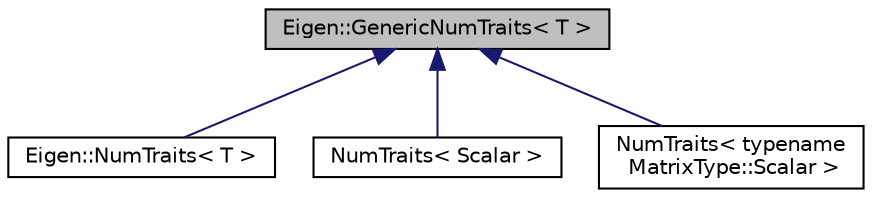digraph "Eigen::GenericNumTraits&lt; T &gt;"
{
  edge [fontname="Helvetica",fontsize="10",labelfontname="Helvetica",labelfontsize="10"];
  node [fontname="Helvetica",fontsize="10",shape=record];
  Node1 [label="Eigen::GenericNumTraits\< T \>",height=0.2,width=0.4,color="black", fillcolor="grey75", style="filled", fontcolor="black"];
  Node1 -> Node2 [dir="back",color="midnightblue",fontsize="10",style="solid",fontname="Helvetica"];
  Node2 [label="Eigen::NumTraits\< T \>",height=0.2,width=0.4,color="black", fillcolor="white", style="filled",URL="$struct_eigen_1_1_num_traits.html",tooltip="Holds information about the various numeric (i.e. scalar) types allowed by Eigen. ..."];
  Node1 -> Node3 [dir="back",color="midnightblue",fontsize="10",style="solid",fontname="Helvetica"];
  Node3 [label="NumTraits\< Scalar \>",height=0.2,width=0.4,color="black", fillcolor="white", style="filled",URL="$struct_eigen_1_1_num_traits.html"];
  Node1 -> Node4 [dir="back",color="midnightblue",fontsize="10",style="solid",fontname="Helvetica"];
  Node4 [label="NumTraits\< typename\l MatrixType::Scalar \>",height=0.2,width=0.4,color="black", fillcolor="white", style="filled",URL="$struct_eigen_1_1_num_traits.html"];
}
